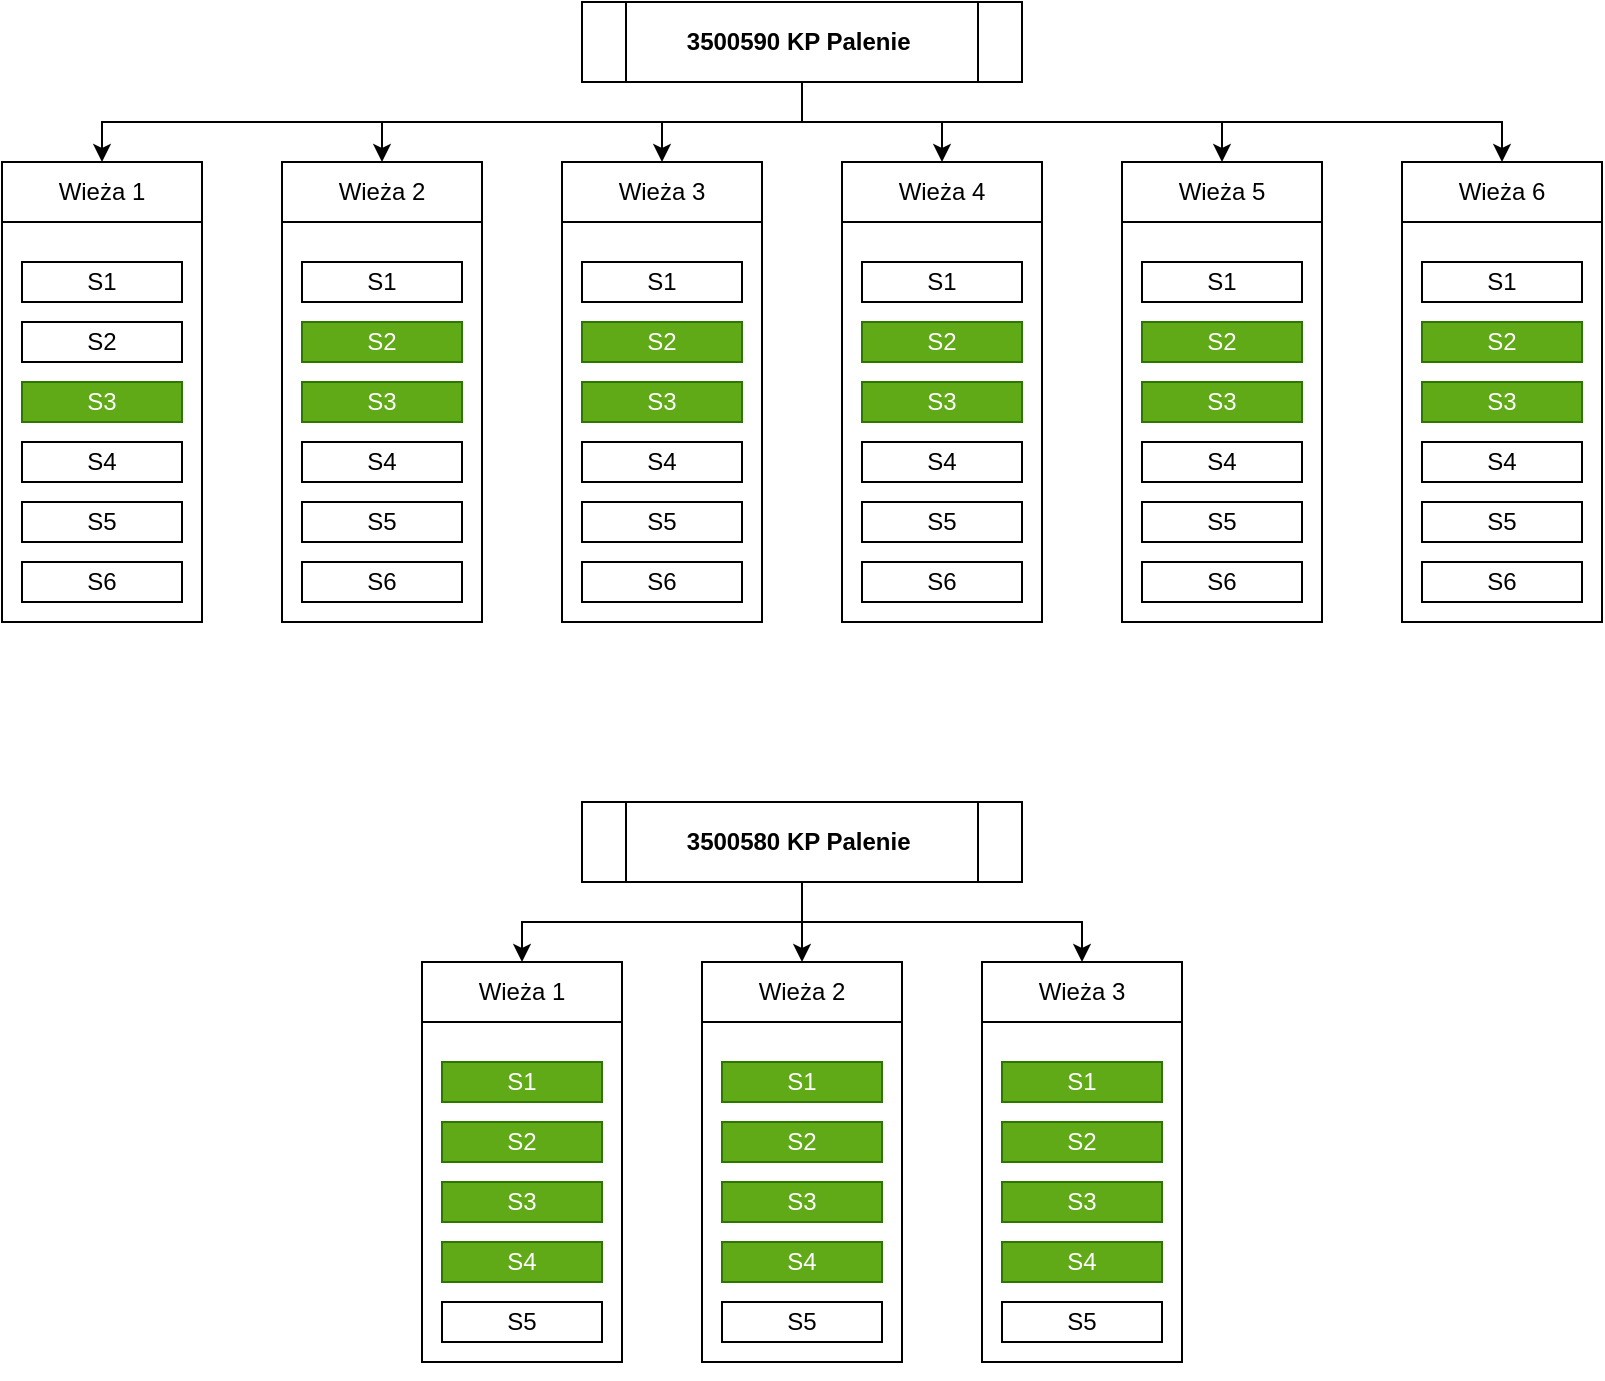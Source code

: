 <mxfile version="24.2.5" type="github">
  <diagram name="Strona-1" id="AZuU2RG3B2MmnvAVzGZ7">
    <mxGraphModel dx="1302" dy="788" grid="1" gridSize="10" guides="1" tooltips="1" connect="1" arrows="1" fold="1" page="1" pageScale="1" pageWidth="827" pageHeight="1169" math="0" shadow="0">
      <root>
        <mxCell id="0" />
        <mxCell id="1" parent="0" />
        <mxCell id="F-b2VLfFVy86jb7a6XMS-57" value="" style="rounded=0;whiteSpace=wrap;html=1;" parent="1" vertex="1">
          <mxGeometry x="140" y="80" width="100" height="230" as="geometry" />
        </mxCell>
        <mxCell id="F-b2VLfFVy86jb7a6XMS-58" value="" style="rounded=0;whiteSpace=wrap;html=1;" parent="1" vertex="1">
          <mxGeometry x="280" y="80" width="100" height="230" as="geometry" />
        </mxCell>
        <mxCell id="F-b2VLfFVy86jb7a6XMS-59" value="" style="rounded=0;whiteSpace=wrap;html=1;" parent="1" vertex="1">
          <mxGeometry x="420" y="80" width="100" height="230" as="geometry" />
        </mxCell>
        <mxCell id="F-b2VLfFVy86jb7a6XMS-60" value="" style="rounded=0;whiteSpace=wrap;html=1;" parent="1" vertex="1">
          <mxGeometry x="560" y="80" width="100" height="230" as="geometry" />
        </mxCell>
        <mxCell id="F-b2VLfFVy86jb7a6XMS-61" value="" style="rounded=0;whiteSpace=wrap;html=1;" parent="1" vertex="1">
          <mxGeometry x="700" y="80" width="100" height="230" as="geometry" />
        </mxCell>
        <mxCell id="F-b2VLfFVy86jb7a6XMS-56" value="" style="rounded=0;whiteSpace=wrap;html=1;" parent="1" vertex="1">
          <mxGeometry y="80" width="100" height="230" as="geometry" />
        </mxCell>
        <mxCell id="F-b2VLfFVy86jb7a6XMS-45" style="edgeStyle=orthogonalEdgeStyle;rounded=0;orthogonalLoop=1;jettySize=auto;html=1;exitX=0.5;exitY=1;exitDx=0;exitDy=0;entryX=0.5;entryY=0;entryDx=0;entryDy=0;" parent="1" source="F-b2VLfFVy86jb7a6XMS-1" target="F-b2VLfFVy86jb7a6XMS-3" edge="1">
          <mxGeometry relative="1" as="geometry" />
        </mxCell>
        <mxCell id="F-b2VLfFVy86jb7a6XMS-47" style="edgeStyle=orthogonalEdgeStyle;rounded=0;orthogonalLoop=1;jettySize=auto;html=1;exitX=0.5;exitY=1;exitDx=0;exitDy=0;entryX=0.5;entryY=0;entryDx=0;entryDy=0;" parent="1" source="F-b2VLfFVy86jb7a6XMS-1" target="F-b2VLfFVy86jb7a6XMS-10" edge="1">
          <mxGeometry relative="1" as="geometry" />
        </mxCell>
        <mxCell id="F-b2VLfFVy86jb7a6XMS-48" style="edgeStyle=orthogonalEdgeStyle;rounded=0;orthogonalLoop=1;jettySize=auto;html=1;exitX=0.5;exitY=1;exitDx=0;exitDy=0;entryX=0.5;entryY=0;entryDx=0;entryDy=0;" parent="1" source="F-b2VLfFVy86jb7a6XMS-1" target="F-b2VLfFVy86jb7a6XMS-17" edge="1">
          <mxGeometry relative="1" as="geometry" />
        </mxCell>
        <mxCell id="F-b2VLfFVy86jb7a6XMS-49" style="edgeStyle=orthogonalEdgeStyle;rounded=0;orthogonalLoop=1;jettySize=auto;html=1;exitX=0.5;exitY=1;exitDx=0;exitDy=0;" parent="1" source="F-b2VLfFVy86jb7a6XMS-1" target="F-b2VLfFVy86jb7a6XMS-24" edge="1">
          <mxGeometry relative="1" as="geometry" />
        </mxCell>
        <mxCell id="F-b2VLfFVy86jb7a6XMS-50" style="edgeStyle=orthogonalEdgeStyle;rounded=0;orthogonalLoop=1;jettySize=auto;html=1;exitX=0.5;exitY=1;exitDx=0;exitDy=0;entryX=0.5;entryY=0;entryDx=0;entryDy=0;" parent="1" source="F-b2VLfFVy86jb7a6XMS-1" target="F-b2VLfFVy86jb7a6XMS-31" edge="1">
          <mxGeometry relative="1" as="geometry" />
        </mxCell>
        <mxCell id="F-b2VLfFVy86jb7a6XMS-51" style="edgeStyle=orthogonalEdgeStyle;rounded=0;orthogonalLoop=1;jettySize=auto;html=1;exitX=0.5;exitY=1;exitDx=0;exitDy=0;" parent="1" source="F-b2VLfFVy86jb7a6XMS-1" target="F-b2VLfFVy86jb7a6XMS-38" edge="1">
          <mxGeometry relative="1" as="geometry" />
        </mxCell>
        <mxCell id="F-b2VLfFVy86jb7a6XMS-1" value="&lt;b&gt;3500590 KP Palenie&amp;nbsp;&lt;/b&gt;" style="shape=process;whiteSpace=wrap;html=1;backgroundOutline=1;gradientColor=none;gradientDirection=radial;" parent="1" vertex="1">
          <mxGeometry x="290" width="220" height="40" as="geometry" />
        </mxCell>
        <mxCell id="F-b2VLfFVy86jb7a6XMS-3" value="Wieża 1" style="rounded=0;whiteSpace=wrap;html=1;" parent="1" vertex="1">
          <mxGeometry y="80" width="100" height="30" as="geometry" />
        </mxCell>
        <mxCell id="F-b2VLfFVy86jb7a6XMS-4" value="S1" style="rounded=0;whiteSpace=wrap;html=1;" parent="1" vertex="1">
          <mxGeometry x="10" y="130" width="80" height="20" as="geometry" />
        </mxCell>
        <mxCell id="F-b2VLfFVy86jb7a6XMS-5" value="S2" style="rounded=0;whiteSpace=wrap;html=1;" parent="1" vertex="1">
          <mxGeometry x="10" y="160" width="80" height="20" as="geometry" />
        </mxCell>
        <mxCell id="F-b2VLfFVy86jb7a6XMS-6" value="S3" style="rounded=0;whiteSpace=wrap;html=1;fillColor=#60a917;strokeColor=#2D7600;fontColor=#ffffff;" parent="1" vertex="1">
          <mxGeometry x="10" y="190" width="80" height="20" as="geometry" />
        </mxCell>
        <mxCell id="F-b2VLfFVy86jb7a6XMS-7" value="S4" style="rounded=0;whiteSpace=wrap;html=1;" parent="1" vertex="1">
          <mxGeometry x="10" y="220" width="80" height="20" as="geometry" />
        </mxCell>
        <mxCell id="F-b2VLfFVy86jb7a6XMS-8" value="S5" style="rounded=0;whiteSpace=wrap;html=1;" parent="1" vertex="1">
          <mxGeometry x="10" y="250" width="80" height="20" as="geometry" />
        </mxCell>
        <mxCell id="F-b2VLfFVy86jb7a6XMS-9" value="S6" style="rounded=0;whiteSpace=wrap;html=1;" parent="1" vertex="1">
          <mxGeometry x="10" y="280" width="80" height="20" as="geometry" />
        </mxCell>
        <mxCell id="F-b2VLfFVy86jb7a6XMS-10" value="Wieża 2" style="rounded=0;whiteSpace=wrap;html=1;" parent="1" vertex="1">
          <mxGeometry x="140" y="80" width="100" height="30" as="geometry" />
        </mxCell>
        <mxCell id="F-b2VLfFVy86jb7a6XMS-11" value="S1" style="rounded=0;whiteSpace=wrap;html=1;" parent="1" vertex="1">
          <mxGeometry x="150" y="130" width="80" height="20" as="geometry" />
        </mxCell>
        <mxCell id="F-b2VLfFVy86jb7a6XMS-12" value="S2" style="rounded=0;whiteSpace=wrap;html=1;fillColor=#60a917;strokeColor=#2D7600;fontColor=#ffffff;" parent="1" vertex="1">
          <mxGeometry x="150" y="160" width="80" height="20" as="geometry" />
        </mxCell>
        <mxCell id="F-b2VLfFVy86jb7a6XMS-13" value="S3" style="rounded=0;whiteSpace=wrap;html=1;fillColor=#60a917;strokeColor=#2D7600;fontColor=#ffffff;" parent="1" vertex="1">
          <mxGeometry x="150" y="190" width="80" height="20" as="geometry" />
        </mxCell>
        <mxCell id="F-b2VLfFVy86jb7a6XMS-14" value="S4" style="rounded=0;whiteSpace=wrap;html=1;" parent="1" vertex="1">
          <mxGeometry x="150" y="220" width="80" height="20" as="geometry" />
        </mxCell>
        <mxCell id="F-b2VLfFVy86jb7a6XMS-15" value="S5" style="rounded=0;whiteSpace=wrap;html=1;" parent="1" vertex="1">
          <mxGeometry x="150" y="250" width="80" height="20" as="geometry" />
        </mxCell>
        <mxCell id="F-b2VLfFVy86jb7a6XMS-16" value="S6" style="rounded=0;whiteSpace=wrap;html=1;" parent="1" vertex="1">
          <mxGeometry x="150" y="280" width="80" height="20" as="geometry" />
        </mxCell>
        <mxCell id="F-b2VLfFVy86jb7a6XMS-17" value="Wieża 3" style="rounded=0;whiteSpace=wrap;html=1;" parent="1" vertex="1">
          <mxGeometry x="280" y="80" width="100" height="30" as="geometry" />
        </mxCell>
        <mxCell id="F-b2VLfFVy86jb7a6XMS-18" value="S1" style="rounded=0;whiteSpace=wrap;html=1;" parent="1" vertex="1">
          <mxGeometry x="290" y="130" width="80" height="20" as="geometry" />
        </mxCell>
        <mxCell id="F-b2VLfFVy86jb7a6XMS-19" value="S2" style="rounded=0;whiteSpace=wrap;html=1;fillColor=#60a917;strokeColor=#2D7600;fontColor=#ffffff;" parent="1" vertex="1">
          <mxGeometry x="290" y="160" width="80" height="20" as="geometry" />
        </mxCell>
        <mxCell id="F-b2VLfFVy86jb7a6XMS-20" value="S3" style="rounded=0;whiteSpace=wrap;html=1;fillColor=#60a917;strokeColor=#2D7600;fontColor=#ffffff;" parent="1" vertex="1">
          <mxGeometry x="290" y="190" width="80" height="20" as="geometry" />
        </mxCell>
        <mxCell id="F-b2VLfFVy86jb7a6XMS-21" value="S4" style="rounded=0;whiteSpace=wrap;html=1;" parent="1" vertex="1">
          <mxGeometry x="290" y="220" width="80" height="20" as="geometry" />
        </mxCell>
        <mxCell id="F-b2VLfFVy86jb7a6XMS-22" value="S5" style="rounded=0;whiteSpace=wrap;html=1;" parent="1" vertex="1">
          <mxGeometry x="290" y="250" width="80" height="20" as="geometry" />
        </mxCell>
        <mxCell id="F-b2VLfFVy86jb7a6XMS-23" value="S6" style="rounded=0;whiteSpace=wrap;html=1;" parent="1" vertex="1">
          <mxGeometry x="290" y="280" width="80" height="20" as="geometry" />
        </mxCell>
        <mxCell id="F-b2VLfFVy86jb7a6XMS-24" value="Wieża 4" style="rounded=0;whiteSpace=wrap;html=1;" parent="1" vertex="1">
          <mxGeometry x="420" y="80" width="100" height="30" as="geometry" />
        </mxCell>
        <mxCell id="F-b2VLfFVy86jb7a6XMS-25" value="S1" style="rounded=0;whiteSpace=wrap;html=1;" parent="1" vertex="1">
          <mxGeometry x="430" y="130" width="80" height="20" as="geometry" />
        </mxCell>
        <mxCell id="F-b2VLfFVy86jb7a6XMS-26" value="S2" style="rounded=0;whiteSpace=wrap;html=1;fillColor=#60a917;strokeColor=#2D7600;fontColor=#ffffff;" parent="1" vertex="1">
          <mxGeometry x="430" y="160" width="80" height="20" as="geometry" />
        </mxCell>
        <mxCell id="F-b2VLfFVy86jb7a6XMS-27" value="S3" style="rounded=0;whiteSpace=wrap;html=1;fillColor=#60a917;strokeColor=#2D7600;fontColor=#ffffff;" parent="1" vertex="1">
          <mxGeometry x="430" y="190" width="80" height="20" as="geometry" />
        </mxCell>
        <mxCell id="F-b2VLfFVy86jb7a6XMS-28" value="S4" style="rounded=0;whiteSpace=wrap;html=1;" parent="1" vertex="1">
          <mxGeometry x="430" y="220" width="80" height="20" as="geometry" />
        </mxCell>
        <mxCell id="F-b2VLfFVy86jb7a6XMS-29" value="S5" style="rounded=0;whiteSpace=wrap;html=1;" parent="1" vertex="1">
          <mxGeometry x="430" y="250" width="80" height="20" as="geometry" />
        </mxCell>
        <mxCell id="F-b2VLfFVy86jb7a6XMS-30" value="S6" style="rounded=0;whiteSpace=wrap;html=1;" parent="1" vertex="1">
          <mxGeometry x="430" y="280" width="80" height="20" as="geometry" />
        </mxCell>
        <mxCell id="F-b2VLfFVy86jb7a6XMS-31" value="Wieża 5" style="rounded=0;whiteSpace=wrap;html=1;" parent="1" vertex="1">
          <mxGeometry x="560" y="80" width="100" height="30" as="geometry" />
        </mxCell>
        <mxCell id="F-b2VLfFVy86jb7a6XMS-32" value="S1" style="rounded=0;whiteSpace=wrap;html=1;" parent="1" vertex="1">
          <mxGeometry x="570" y="130" width="80" height="20" as="geometry" />
        </mxCell>
        <mxCell id="F-b2VLfFVy86jb7a6XMS-33" value="S2" style="rounded=0;whiteSpace=wrap;html=1;fillColor=#60a917;strokeColor=#2D7600;fontColor=#ffffff;" parent="1" vertex="1">
          <mxGeometry x="570" y="160" width="80" height="20" as="geometry" />
        </mxCell>
        <mxCell id="F-b2VLfFVy86jb7a6XMS-34" value="S3" style="rounded=0;whiteSpace=wrap;html=1;fillColor=#60a917;strokeColor=#2D7600;fontColor=#ffffff;" parent="1" vertex="1">
          <mxGeometry x="570" y="190" width="80" height="20" as="geometry" />
        </mxCell>
        <mxCell id="F-b2VLfFVy86jb7a6XMS-35" value="S4" style="rounded=0;whiteSpace=wrap;html=1;" parent="1" vertex="1">
          <mxGeometry x="570" y="220" width="80" height="20" as="geometry" />
        </mxCell>
        <mxCell id="F-b2VLfFVy86jb7a6XMS-36" value="S5" style="rounded=0;whiteSpace=wrap;html=1;" parent="1" vertex="1">
          <mxGeometry x="570" y="250" width="80" height="20" as="geometry" />
        </mxCell>
        <mxCell id="F-b2VLfFVy86jb7a6XMS-37" value="S6" style="rounded=0;whiteSpace=wrap;html=1;" parent="1" vertex="1">
          <mxGeometry x="570" y="280" width="80" height="20" as="geometry" />
        </mxCell>
        <mxCell id="F-b2VLfFVy86jb7a6XMS-38" value="Wieża 6" style="rounded=0;whiteSpace=wrap;html=1;" parent="1" vertex="1">
          <mxGeometry x="700" y="80" width="100" height="30" as="geometry" />
        </mxCell>
        <mxCell id="F-b2VLfFVy86jb7a6XMS-39" value="S1" style="rounded=0;whiteSpace=wrap;html=1;" parent="1" vertex="1">
          <mxGeometry x="710" y="130" width="80" height="20" as="geometry" />
        </mxCell>
        <mxCell id="F-b2VLfFVy86jb7a6XMS-40" value="S2" style="rounded=0;whiteSpace=wrap;html=1;fillColor=#60a917;strokeColor=#2D7600;fontColor=#ffffff;" parent="1" vertex="1">
          <mxGeometry x="710" y="160" width="80" height="20" as="geometry" />
        </mxCell>
        <mxCell id="F-b2VLfFVy86jb7a6XMS-41" value="S3" style="rounded=0;whiteSpace=wrap;html=1;fillColor=#60a917;strokeColor=#2D7600;fontColor=#ffffff;" parent="1" vertex="1">
          <mxGeometry x="710" y="190" width="80" height="20" as="geometry" />
        </mxCell>
        <mxCell id="F-b2VLfFVy86jb7a6XMS-42" value="S4" style="rounded=0;whiteSpace=wrap;html=1;" parent="1" vertex="1">
          <mxGeometry x="710" y="220" width="80" height="20" as="geometry" />
        </mxCell>
        <mxCell id="F-b2VLfFVy86jb7a6XMS-43" value="S5" style="rounded=0;whiteSpace=wrap;html=1;" parent="1" vertex="1">
          <mxGeometry x="710" y="250" width="80" height="20" as="geometry" />
        </mxCell>
        <mxCell id="F-b2VLfFVy86jb7a6XMS-44" value="S6" style="rounded=0;whiteSpace=wrap;html=1;" parent="1" vertex="1">
          <mxGeometry x="710" y="280" width="80" height="20" as="geometry" />
        </mxCell>
        <mxCell id="9ruDtZL8lLBiyxwhCSeg-1" value="" style="rounded=0;whiteSpace=wrap;html=1;" vertex="1" parent="1">
          <mxGeometry x="350" y="480" width="100" height="200" as="geometry" />
        </mxCell>
        <mxCell id="9ruDtZL8lLBiyxwhCSeg-2" value="" style="rounded=0;whiteSpace=wrap;html=1;" vertex="1" parent="1">
          <mxGeometry x="490" y="480" width="100" height="200" as="geometry" />
        </mxCell>
        <mxCell id="9ruDtZL8lLBiyxwhCSeg-6" value="" style="rounded=0;whiteSpace=wrap;html=1;" vertex="1" parent="1">
          <mxGeometry x="210" y="480" width="100" height="200" as="geometry" />
        </mxCell>
        <mxCell id="9ruDtZL8lLBiyxwhCSeg-7" style="edgeStyle=orthogonalEdgeStyle;rounded=0;orthogonalLoop=1;jettySize=auto;html=1;exitX=0.5;exitY=1;exitDx=0;exitDy=0;entryX=0.5;entryY=0;entryDx=0;entryDy=0;" edge="1" parent="1" source="9ruDtZL8lLBiyxwhCSeg-13" target="9ruDtZL8lLBiyxwhCSeg-14">
          <mxGeometry relative="1" as="geometry" />
        </mxCell>
        <mxCell id="9ruDtZL8lLBiyxwhCSeg-8" style="edgeStyle=orthogonalEdgeStyle;rounded=0;orthogonalLoop=1;jettySize=auto;html=1;exitX=0.5;exitY=1;exitDx=0;exitDy=0;entryX=0.5;entryY=0;entryDx=0;entryDy=0;" edge="1" parent="1" source="9ruDtZL8lLBiyxwhCSeg-13" target="9ruDtZL8lLBiyxwhCSeg-21">
          <mxGeometry relative="1" as="geometry" />
        </mxCell>
        <mxCell id="9ruDtZL8lLBiyxwhCSeg-9" style="edgeStyle=orthogonalEdgeStyle;rounded=0;orthogonalLoop=1;jettySize=auto;html=1;exitX=0.5;exitY=1;exitDx=0;exitDy=0;entryX=0.5;entryY=0;entryDx=0;entryDy=0;" edge="1" parent="1" source="9ruDtZL8lLBiyxwhCSeg-13" target="9ruDtZL8lLBiyxwhCSeg-28">
          <mxGeometry relative="1" as="geometry" />
        </mxCell>
        <mxCell id="9ruDtZL8lLBiyxwhCSeg-13" value="&lt;b&gt;3500580 KP Palenie&amp;nbsp;&lt;/b&gt;" style="shape=process;whiteSpace=wrap;html=1;backgroundOutline=1;gradientColor=none;gradientDirection=radial;" vertex="1" parent="1">
          <mxGeometry x="290" y="400" width="220" height="40" as="geometry" />
        </mxCell>
        <mxCell id="9ruDtZL8lLBiyxwhCSeg-14" value="Wieża 1" style="rounded=0;whiteSpace=wrap;html=1;" vertex="1" parent="1">
          <mxGeometry x="210" y="480" width="100" height="30" as="geometry" />
        </mxCell>
        <mxCell id="9ruDtZL8lLBiyxwhCSeg-15" value="S1" style="rounded=0;whiteSpace=wrap;html=1;fillColor=#60a917;fontColor=#ffffff;strokeColor=#2D7600;" vertex="1" parent="1">
          <mxGeometry x="220" y="530" width="80" height="20" as="geometry" />
        </mxCell>
        <mxCell id="9ruDtZL8lLBiyxwhCSeg-16" value="S2" style="rounded=0;whiteSpace=wrap;html=1;fillColor=#60a917;fontColor=#ffffff;strokeColor=#2D7600;" vertex="1" parent="1">
          <mxGeometry x="220" y="560" width="80" height="20" as="geometry" />
        </mxCell>
        <mxCell id="9ruDtZL8lLBiyxwhCSeg-17" value="S3" style="rounded=0;whiteSpace=wrap;html=1;fillColor=#60a917;strokeColor=#2D7600;fontColor=#ffffff;" vertex="1" parent="1">
          <mxGeometry x="220" y="590" width="80" height="20" as="geometry" />
        </mxCell>
        <mxCell id="9ruDtZL8lLBiyxwhCSeg-18" value="S4" style="rounded=0;whiteSpace=wrap;html=1;fillColor=#60a917;fontColor=#ffffff;strokeColor=#2D7600;" vertex="1" parent="1">
          <mxGeometry x="220" y="620" width="80" height="20" as="geometry" />
        </mxCell>
        <mxCell id="9ruDtZL8lLBiyxwhCSeg-19" value="S5" style="rounded=0;whiteSpace=wrap;html=1;" vertex="1" parent="1">
          <mxGeometry x="220" y="650" width="80" height="20" as="geometry" />
        </mxCell>
        <mxCell id="9ruDtZL8lLBiyxwhCSeg-21" value="Wieża 2" style="rounded=0;whiteSpace=wrap;html=1;" vertex="1" parent="1">
          <mxGeometry x="350" y="480" width="100" height="30" as="geometry" />
        </mxCell>
        <mxCell id="9ruDtZL8lLBiyxwhCSeg-22" value="S1" style="rounded=0;whiteSpace=wrap;html=1;fillColor=#60a917;fontColor=#ffffff;strokeColor=#2D7600;" vertex="1" parent="1">
          <mxGeometry x="360" y="530" width="80" height="20" as="geometry" />
        </mxCell>
        <mxCell id="9ruDtZL8lLBiyxwhCSeg-23" value="S2" style="rounded=0;whiteSpace=wrap;html=1;fillColor=#60a917;strokeColor=#2D7600;fontColor=#ffffff;" vertex="1" parent="1">
          <mxGeometry x="360" y="560" width="80" height="20" as="geometry" />
        </mxCell>
        <mxCell id="9ruDtZL8lLBiyxwhCSeg-24" value="S3" style="rounded=0;whiteSpace=wrap;html=1;fillColor=#60a917;strokeColor=#2D7600;fontColor=#ffffff;" vertex="1" parent="1">
          <mxGeometry x="360" y="590" width="80" height="20" as="geometry" />
        </mxCell>
        <mxCell id="9ruDtZL8lLBiyxwhCSeg-25" value="S4" style="rounded=0;whiteSpace=wrap;html=1;fillColor=#60a917;fontColor=#ffffff;strokeColor=#2D7600;" vertex="1" parent="1">
          <mxGeometry x="360" y="620" width="80" height="20" as="geometry" />
        </mxCell>
        <mxCell id="9ruDtZL8lLBiyxwhCSeg-26" value="S5" style="rounded=0;whiteSpace=wrap;html=1;" vertex="1" parent="1">
          <mxGeometry x="360" y="650" width="80" height="20" as="geometry" />
        </mxCell>
        <mxCell id="9ruDtZL8lLBiyxwhCSeg-28" value="Wieża 3" style="rounded=0;whiteSpace=wrap;html=1;" vertex="1" parent="1">
          <mxGeometry x="490" y="480" width="100" height="30" as="geometry" />
        </mxCell>
        <mxCell id="9ruDtZL8lLBiyxwhCSeg-29" value="S1" style="rounded=0;whiteSpace=wrap;html=1;fillColor=#60a917;fontColor=#ffffff;strokeColor=#2D7600;" vertex="1" parent="1">
          <mxGeometry x="500" y="530" width="80" height="20" as="geometry" />
        </mxCell>
        <mxCell id="9ruDtZL8lLBiyxwhCSeg-30" value="S2" style="rounded=0;whiteSpace=wrap;html=1;fillColor=#60a917;strokeColor=#2D7600;fontColor=#ffffff;" vertex="1" parent="1">
          <mxGeometry x="500" y="560" width="80" height="20" as="geometry" />
        </mxCell>
        <mxCell id="9ruDtZL8lLBiyxwhCSeg-31" value="S3" style="rounded=0;whiteSpace=wrap;html=1;fillColor=#60a917;strokeColor=#2D7600;fontColor=#ffffff;" vertex="1" parent="1">
          <mxGeometry x="500" y="590" width="80" height="20" as="geometry" />
        </mxCell>
        <mxCell id="9ruDtZL8lLBiyxwhCSeg-32" value="S4" style="rounded=0;whiteSpace=wrap;html=1;fillColor=#60a917;fontColor=#ffffff;strokeColor=#2D7600;" vertex="1" parent="1">
          <mxGeometry x="500" y="620" width="80" height="20" as="geometry" />
        </mxCell>
        <mxCell id="9ruDtZL8lLBiyxwhCSeg-33" value="S5" style="rounded=0;whiteSpace=wrap;html=1;" vertex="1" parent="1">
          <mxGeometry x="500" y="650" width="80" height="20" as="geometry" />
        </mxCell>
        <mxCell id="9ruDtZL8lLBiyxwhCSeg-56" style="edgeStyle=orthogonalEdgeStyle;rounded=0;orthogonalLoop=1;jettySize=auto;html=1;exitX=0.5;exitY=1;exitDx=0;exitDy=0;" edge="1" parent="1" source="9ruDtZL8lLBiyxwhCSeg-2" target="9ruDtZL8lLBiyxwhCSeg-2">
          <mxGeometry relative="1" as="geometry" />
        </mxCell>
      </root>
    </mxGraphModel>
  </diagram>
</mxfile>
